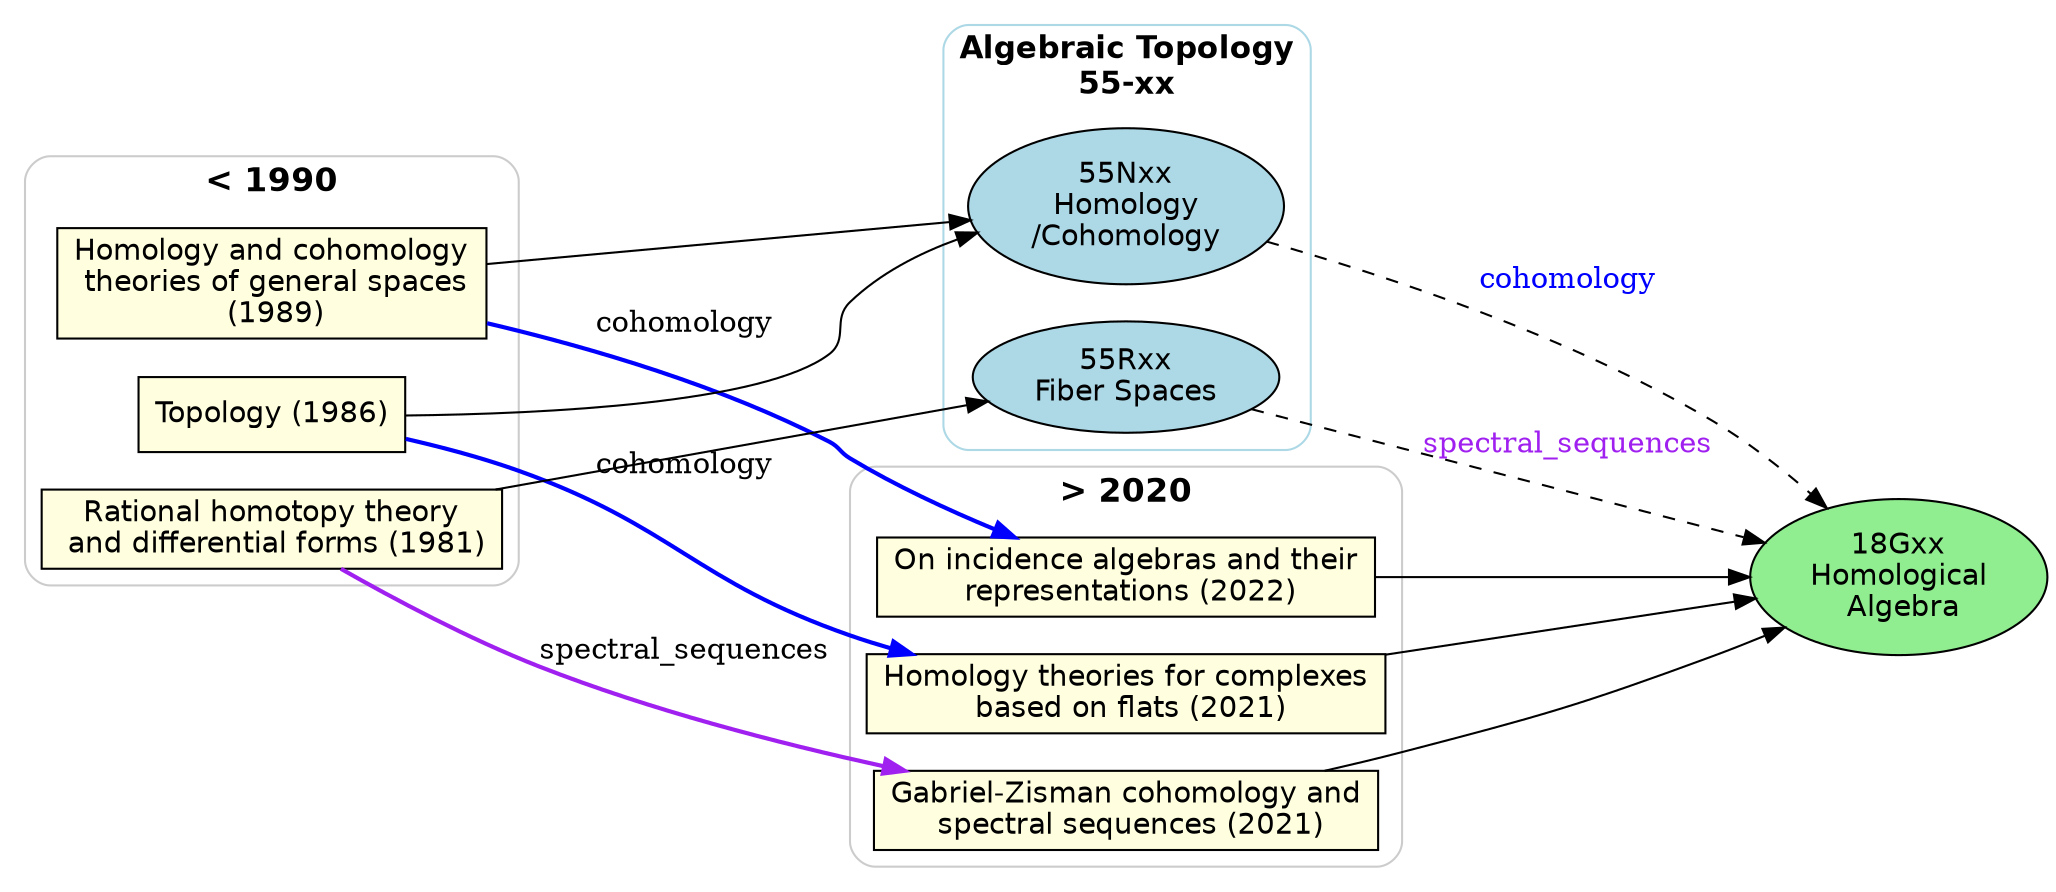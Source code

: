 digraph MSCMigration {
    rankdir=LR;
    labelloc = "t";
    fontsize=20;

    node [shape=box, style=filled, fontname="Helvetica"];

    // Group MSC 55 under cluster
    subgraph cluster_MSC55 {
        label = "Algebraic Topology\n55-xx";
        style = rounded;
        color = lightblue;
        fontname="Helvetica-Bold";
        fontsize=15;

        "55Nxx" [shape=ellipse, fillcolor=lightblue, label="55Nxx\nHomology\n/Cohomology"];
        "55Rxx" [shape=ellipse, fillcolor=lightblue, label="55Rxx\nFiber Spaces"];
    }

    // MSC 18 nodes
    "18Gxx" [shape=ellipse, fillcolor=lightgreen, label="18Gxx\nHomological\n Algebra"];

    // Paper groups
    subgraph cluster_old {
        label = "< 1990";
        style = rounded;
        color = gray80;
        fontname="Helvetica-Bold";
        fontsize=16;
        node [fillcolor=lightyellow, fontname="Helvetica"];

        "Homology and cohomology\n theories of general spaces\n (1989)";
        "Topology (1986)";
        "Rational homotopy theory\n and differential forms (1981)";
    }

    subgraph cluster_new {
        label = "> 2020";
        style = rounded;
        color = gray80;
        fontname="Helvetica-Bold";
        fontsize=16;
        node [fillcolor=lightyellow, fontname="Helvetica"];

        "On incidence algebras and their\n representations (2022)";
        "Homology theories for complexes\n based on flats (2021)";
        "Gabriel-Zisman cohomology and\n spectral sequences (2021)";
    }

    // Paper-to-MSC links
    "Homology and cohomology\n theories of general spaces\n (1989)" -> "55Nxx";
    "Topology (1986)" -> "55Nxx";
    "Rational homotopy theory\n and differential forms (1981)" -> "55Rxx";

    "On incidence algebras and their\n representations (2022)" -> "18Gxx";
    "Homology theories for complexes\n based on flats (2021)" -> "18Gxx";
    "Gabriel-Zisman cohomology and\n spectral sequences (2021)" -> "18Gxx";

    // Paper-to-paper idea migration
    "Homology and cohomology\n theories of general spaces\n (1989)" -> 
        "On incidence algebras and their\n representations (2022)" 
        [label="cohomology", color=blue, penwidth=2];

    "Topology (1986)" -> 
        "Homology theories for complexes\n based on flats (2021)" 
        [label="cohomology", color=blue, penwidth=2];

    "Rational homotopy theory\n and differential forms (1981)" -> 
        "Gabriel-Zisman cohomology and\n spectral sequences (2021)" 
        [label="spectral_sequences", color=purple, penwidth=2];

    // MSC migration (dashed)
    "55Nxx" -> "18Gxx" [style=dashed, label="cohomology", fontcolor=blue];
    "55Rxx" -> "18Gxx" [style=dashed, label="spectral_sequences", fontcolor=purple];
}


####
digraph MSCMigration {
    rankdir=LR;
    node [shape=box, style=filled, fontname="Helvetica"];

    // MSC Nodes
    "57T10" [shape=ellipse, fillcolor=lightblue];
    "57M05" [shape=ellipse, fillcolor=lightblue];
    "55N30" [shape=ellipse, fillcolor=lightblue];
    "55N10" [shape=ellipse, fillcolor=lightblue];
    "55R10" [shape=ellipse, fillcolor=lightblue];
    "35R30" [shape=ellipse, fillcolor=lightblue];

    "18D40" [shape=ellipse, fillcolor=lightgreen];
    "18G45" [shape=ellipse, fillcolor=lightgreen];
    "16T30" [shape=ellipse, fillcolor=lightgreen];
    "18G15" [shape=ellipse, fillcolor=lightgreen];
    "18G40" [shape=ellipse, fillcolor=lightgreen];

    // Group papers by year
    subgraph cluster_old {
        label = "< 1990";
        style = dashed;
        node [fillcolor=lightyellow];

        "Cohomology of infinite\n dimensional Lie algebras (1984)";
        "Cohomologie d'une limite\n inductive de complexes… (1983)";
        "Homology and cohomology\n theories of general spaces (1989)";
        "Topology (1986)";
        "Rational homotopy theory\n and differential forms (1981)";
        "Spectral sequences and the\n inverse problem of the calculus\n of variations (1980)";
    }

    subgraph cluster_new {
        label = "> 2020";
        style = dashed;
        node [fillcolor=lightyellow];

        "Cohomology and crossed module\n extensions of Hom-Leibniz-Rinehart\n algebras (2024)";
        "On incidence algebras and their\n representations (2022)";
        "Homology theories for complexes\n based on flats (2021)";
        "Gabriel-Zisman cohomology and\n spectral sequences (2021)";
    }

    // Paper-to-MSC edges
    "Cohomology of infinite\n dimensional Lie algebras (1984)" -> "57T10";
    "Cohomologie d'une limite\n inductive de complexes… (1983)" -> "57M05";
    "Homology and cohomology\n theories of general spaces (1989)" -> "55N30";
    "Topology (1986)" -> "55N10";
    "Rational homotopy theory\n and differential forms (1981)" -> "55R10";
    "Spectral sequences and the\n inverse problem of the calculus\n of variations (1980)" -> "35R30";

    "Cohomology and crossed module\n extensions of Hom-Leibniz-Rinehart\n algebras (2024)" -> "18D40";
    "Cohomology and crossed module\n extensions of Hom-Leibniz-Rinehart\n algebras (2024)" -> "18G45";
    "On incidence algebras and their\n representations (2022)" -> "16T30";
    "Homology theories for complexes\n based on flats (2021)" -> "18G15";
    "Gabriel-Zisman cohomology and\n spectral sequences (2021)" -> "18G40";

    // Idea migration (paper to paper)
    "Cohomology of infinite\n dimensional Lie algebras (1984)" -> "Cohomology and crossed module\n extensions of Hom-Leibniz-Rinehart\n algebras (2024)" [label="cohomology", color=blue];
    "Cohomologie d'une limite\n inductive de complexes… (1983)" -> "Cohomology and crossed module\n extensions of Hom-Leibniz-Rinehart\n algebras (2024)" [label="cohomology", color=blue];
    "Homology and cohomology\n theories of general spaces (1989)" -> "On incidence algebras and their\n representations (2022)" [label="cohomology", color=blue];
    "Topology (1986)" -> "Homology theories for complexes\n based on flats (2021)" [label="cohomology", color=blue];
    "Rational homotopy theory\n and differential forms (1981)" -> "Gabriel-Zisman cohomology and\n spectral sequences (2021)" [label="spectral_sequences", color=purple];
    "Spectral sequences and the\n inverse problem of the calculus\n of variations (1980)" -> "Gabriel-Zisman cohomology and\n spectral sequences (2021)" [label="spectral_sequences", color=purple];

    // MSC migration (dashed)
    "57T10" -> "18D40" [style=dashed, label="cohomology"];
    "57M05" -> "18G45" [style=dashed, label="cohomology"];
    "55N30" -> "16T30" [style=dashed, label="cohomology"];
    "55N10" -> "18G15" [style=dashed, label="cohomology"];
    "55R10" -> "18G40" [style=dashed, label="spectral_sequences"];
    "35R30" -> "18G40" [style=dashed, label="spectral_sequences"];
}


###
digraph MSCMigration {
    rankdir=LR;
    label = "Migration of Mathematical Ideas Across MSC Fields";
    labelloc = "t";
    fontsize=20;

    node [shape=box, style=filled, fontname="Helvetica"];

    // Define MSC Nodes (deduplicated)
    "57Txx" [shape=ellipse, fillcolor=lightblue, label="57Txx\nLie Algebras"];
    "57Mxx" [shape=ellipse, fillcolor=lightblue, label="57Mxx\nLow-Dim Topology"];
    "55Nxx" [shape=ellipse, fillcolor=lightblue, label="55Nxx\nHomology/Cohomology"];
    "55Rxx" [shape=ellipse, fillcolor=lightblue, label="55Rxx\nFiber Spaces"];
    "35Rxx" [shape=ellipse, fillcolor=lightblue, label="35Rxx\nPDEs"];

    "18Dxx" [shape=ellipse, fillcolor=lightgreen, label="18Dxx\nHigher Categories"];
    "18Gxx" [shape=ellipse, fillcolor=lightgreen, label="18Gxx\nHomological Algebra"];
    "16Txx" [shape=ellipse, fillcolor=lightgreen, label="16Txx\nHopf Algebras"];

    // Group papers by year with better style
    subgraph cluster_old {
        label = "< 1990";
        style = rounded;
        color = gray80;
        fontname="Helvetica-Bold";
        fontsize=16;
        node [fillcolor=lightyellow, fontname="Helvetica"];

        "Cohomology of infinite\n dimensional Lie algebras (1984)";
        "Cohomologie d'une limite\n inductive de complexes… (1983)";
        "Homology and cohomology\n theories of general spaces (1989)";
        "Topology (1986)";
        "Rational homotopy theory\n and differential forms (1981)";
        "Spectral sequences and the\n inverse problem of the calculus\n of variations (1980)";
    }

    subgraph cluster_new {
        label = "> 2020";
        style = rounded;
        color = gray80;
        fontname="Helvetica-Bold";
        fontsize=16;
        node [fillcolor=lightyellow, fontname="Helvetica"];

        "Cohomology and crossed module\n extensions of Hom-Leibniz-Rinehart\n algebras (2024)";
        "On incidence algebras and their\n representations (2022)";
        "Homology theories for complexes\n based on flats (2021)";
        "Gabriel-Zisman cohomology and\n spectral sequences (2021)";
    }

    // Paper-to-MSC links
    "Cohomology of infinite\n dimensional Lie algebras (1984)" -> "57Txx";
    "Cohomologie d'une limite\n inductive de complexes… (1983)" -> "57Mxx";
    "Homology and cohomology\n theories of general spaces (1989)" -> "55Nxx";
    "Topology (1986)" -> "55Nxx";
    "Rational homotopy theory\n and differential forms (1981)" -> "55Rxx";
    "Spectral sequences and the\n inverse problem of the calculus\n of variations (1980)" -> "35Rxx";

    "Cohomology and crossed module\n extensions of Hom-Leibniz-Rinehart\n algebras (2024)" -> "18Dxx";
    "Cohomology and crossed module\n extensions of Hom-Leibniz-Rinehart\n algebras (2024)" -> "18Gxx";
    "On incidence algebras and their\n representations (2022)" -> "16Txx";
    "Homology theories for complexes\n based on flats (2021)" -> "18Gxx";
    "Gabriel-Zisman cohomology and\n spectral sequences (2021)" -> "18Gxx";

    // Idea migration links (paper-to-paper)
    "Cohomology of infinite\n dimensional Lie algebras (1984)" -> 
        "Cohomology and crossed module\n extensions of Hom-Leibniz-Rinehart\n algebras (2024)" 
        [label="cohomology", color=blue, penwidth=2];

    "Cohomologie d'une limite\n inductive de complexes… (1983)" -> 
        "Cohomology and crossed module\n extensions of Hom-Leibniz-Rinehart\n algebras (2024)" 
        [label="cohomology", color=blue, penwidth=2];

    "Homology and cohomology\n theories of general spaces (1989)" -> 
        "On incidence algebras and their\n representations (2022)" 
        [label="cohomology", color=blue, penwidth=2];

    "Topology (1986)" -> 
        "Homology theories for complexes\n based on flats (2021)" 
        [label="cohomology", color=blue, penwidth=2];

    "Rational homotopy theory\n and differential forms (1981)" -> 
        "Gabriel-Zisman cohomology and\n spectral sequences (2021)" 
        [label="spectral_sequences", color=purple, penwidth=2];

    "Spectral sequences and the\n inverse problem of the calculus\n of variations (1980)" -> 
        "Gabriel-Zisman cohomology and\n spectral sequences (2021)" 
        [label="spectral_sequences", color=purple, penwidth=2];

    // MSC migration (dashed)
    "57Txx" -> "18Dxx" [style=dashed, label="cohomology", fontcolor=blue];
    "57Mxx" -> "18Gxx" [style=dashed, label="cohomology", fontcolor=blue];
    "55Nxx" -> "16Txx" [style=dashed, label="cohomology", fontcolor=blue];
    "55Nxx" -> "18Gxx" [style=dashed, label="cohomology", fontcolor=blue];
    "55Rxx" -> "18Gxx" [style=dashed, label="spectral_sequences", fontcolor=purple];
    "35Rxx" -> "18Gxx" [style=dashed, label="spectral_sequences", fontcolor=purple];
}


###
